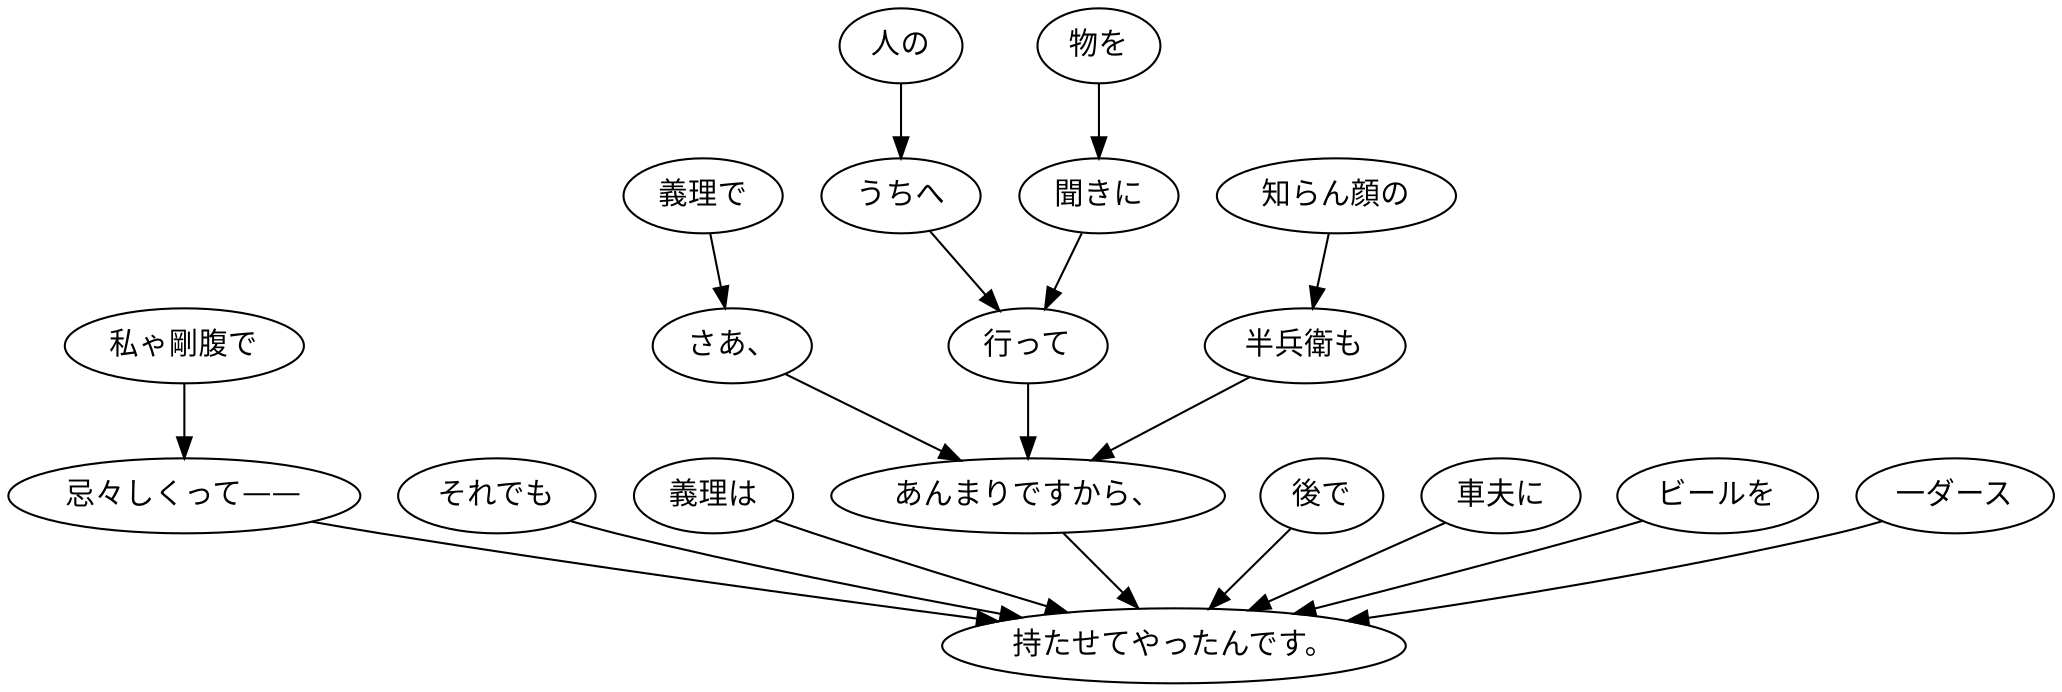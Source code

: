 digraph graph2135 {
	node0 [label="私ゃ剛腹で"];
	node1 [label="忌々しくって——"];
	node2 [label="それでも"];
	node3 [label="義理は"];
	node4 [label="義理で"];
	node5 [label="さあ、"];
	node6 [label="人の"];
	node7 [label="うちへ"];
	node8 [label="物を"];
	node9 [label="聞きに"];
	node10 [label="行って"];
	node11 [label="知らん顔の"];
	node12 [label="半兵衛も"];
	node13 [label="あんまりですから、"];
	node14 [label="後で"];
	node15 [label="車夫に"];
	node16 [label="ビールを"];
	node17 [label="一ダース"];
	node18 [label="持たせてやったんです。"];
	node0 -> node1;
	node1 -> node18;
	node2 -> node18;
	node3 -> node18;
	node4 -> node5;
	node5 -> node13;
	node6 -> node7;
	node7 -> node10;
	node8 -> node9;
	node9 -> node10;
	node10 -> node13;
	node11 -> node12;
	node12 -> node13;
	node13 -> node18;
	node14 -> node18;
	node15 -> node18;
	node16 -> node18;
	node17 -> node18;
}
